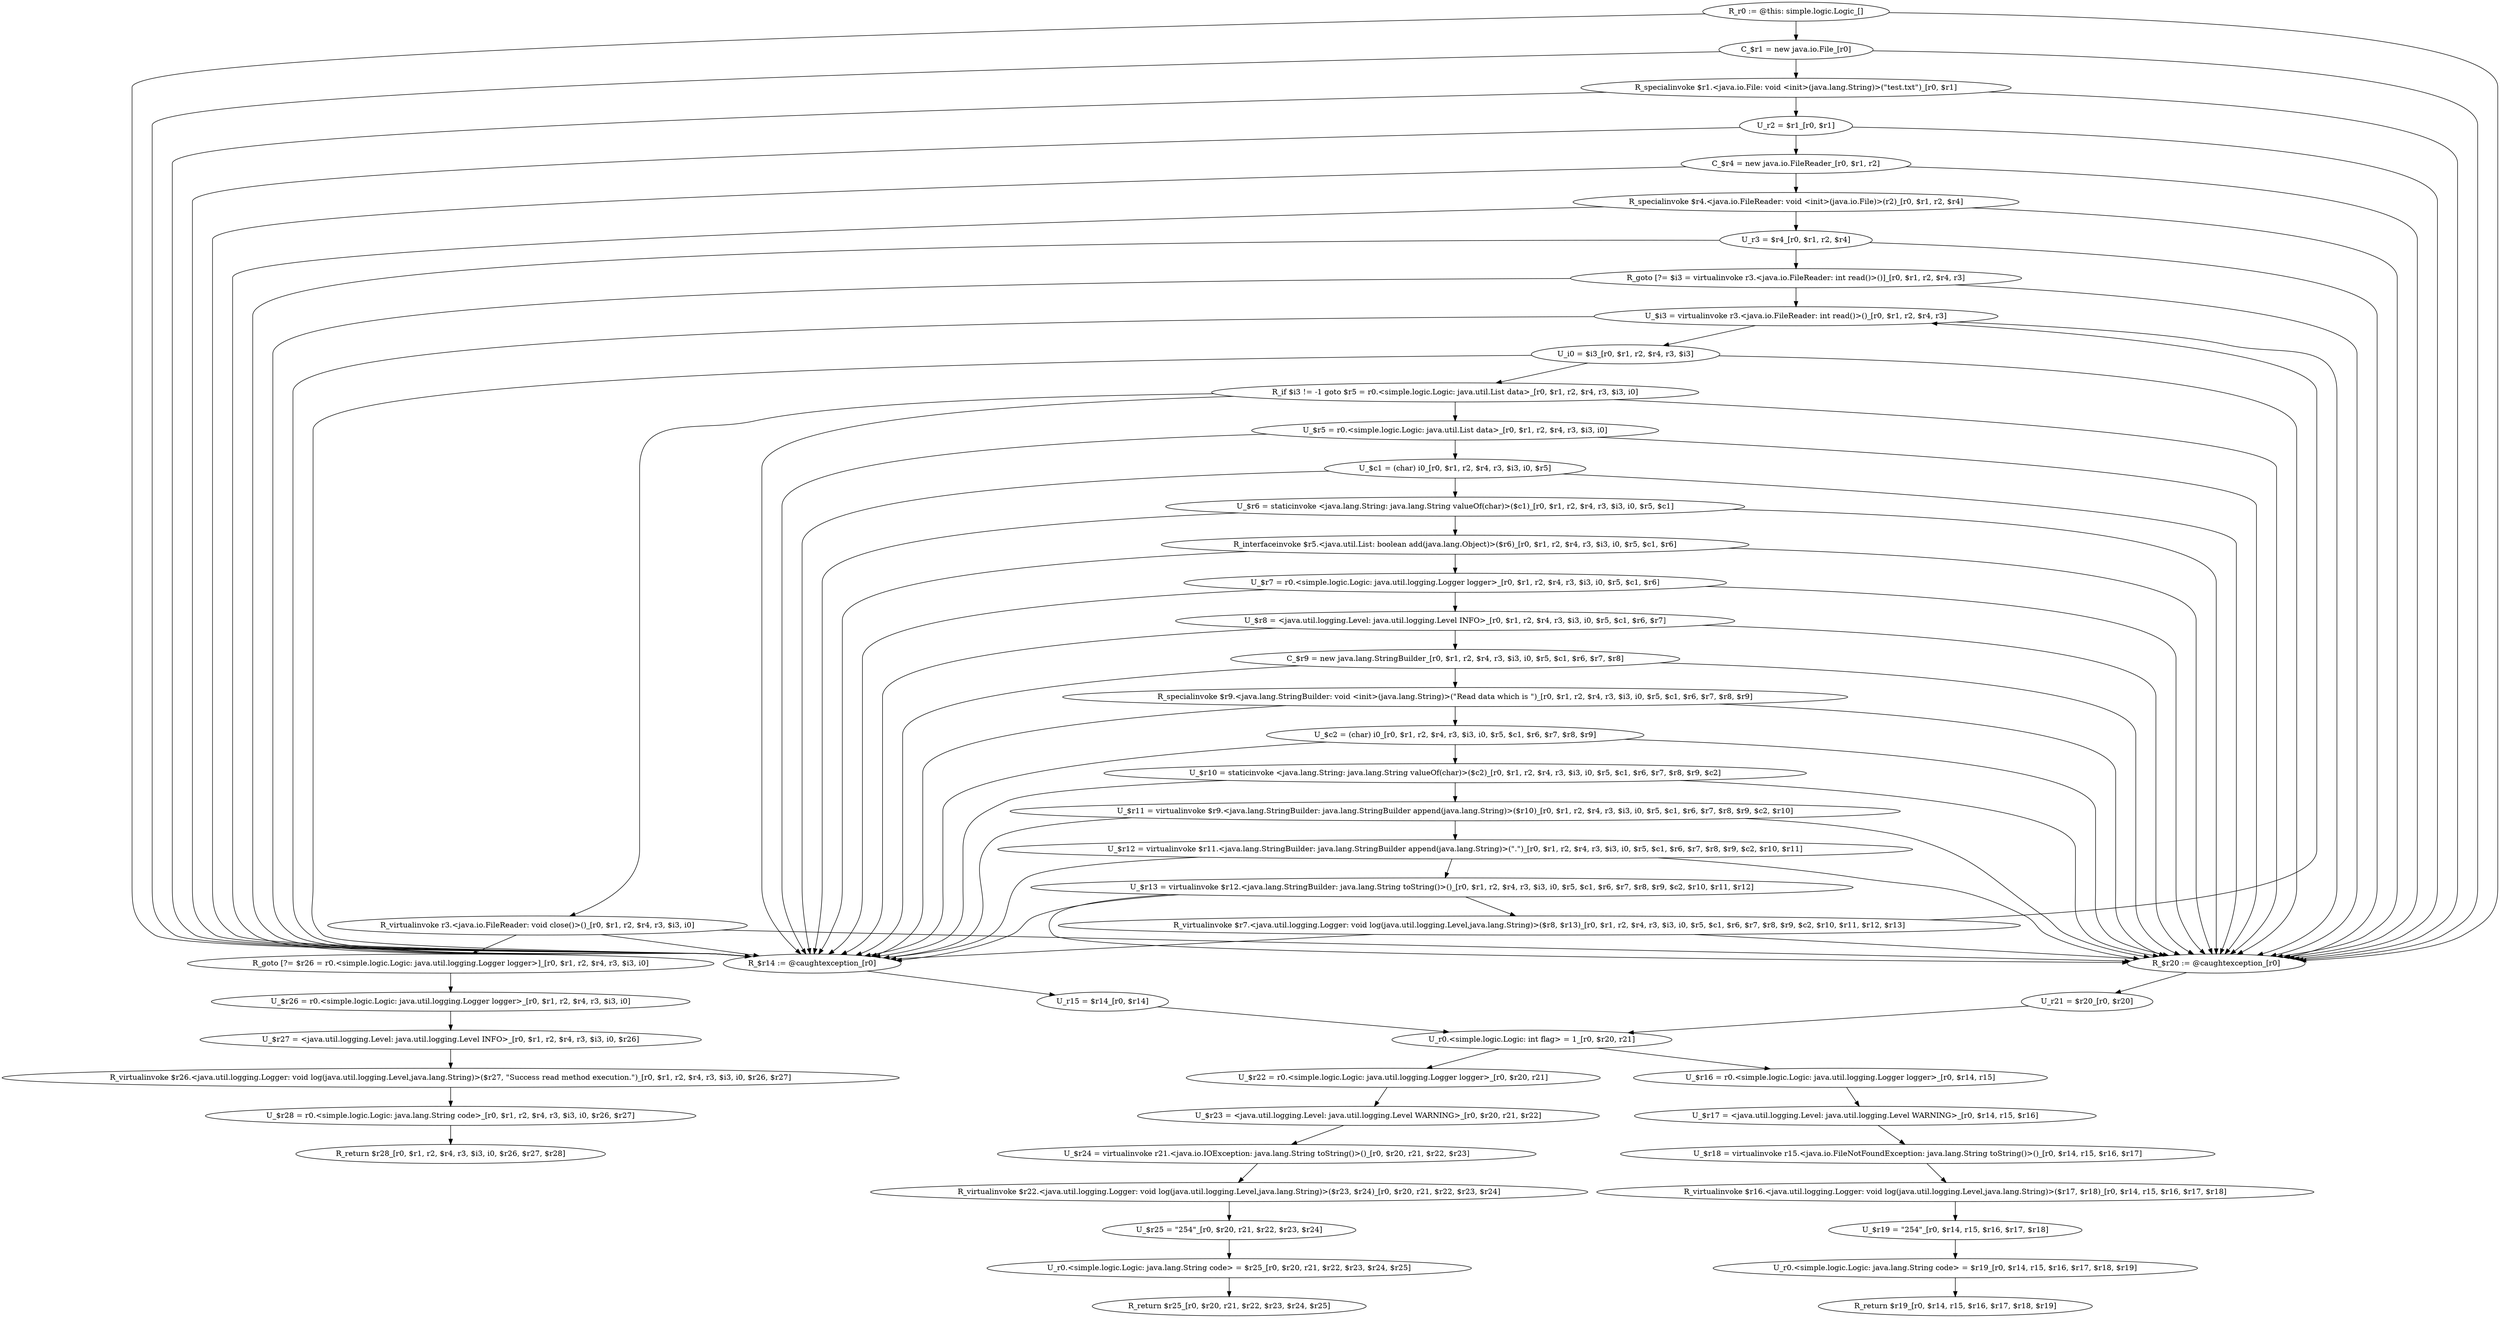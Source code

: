 digraph "Control_Flow_Graph" {
    "R_r0 := @this: simple.logic.Logic_[]"
    "R_$r14 := @caughtexception_[r0]"
    "R_r0 := @this: simple.logic.Logic_[]"->"R_$r14 := @caughtexception_[r0]";
    "R_$r20 := @caughtexception_[r0]"
    "R_r0 := @this: simple.logic.Logic_[]"->"R_$r20 := @caughtexception_[r0]";
    "C_$r1 = new java.io.File_[r0]"
    "R_r0 := @this: simple.logic.Logic_[]"->"C_$r1 = new java.io.File_[r0]";
    "C_$r1 = new java.io.File_[r0]"->"R_$r14 := @caughtexception_[r0]";
    "C_$r1 = new java.io.File_[r0]"->"R_$r20 := @caughtexception_[r0]";
    "R_specialinvoke $r1.<java.io.File: void <init>(java.lang.String)>(\"test.txt\")_[r0, $r1]"
    "C_$r1 = new java.io.File_[r0]"->"R_specialinvoke $r1.<java.io.File: void <init>(java.lang.String)>(\"test.txt\")_[r0, $r1]";
    "R_specialinvoke $r1.<java.io.File: void <init>(java.lang.String)>(\"test.txt\")_[r0, $r1]"->"R_$r14 := @caughtexception_[r0]";
    "R_specialinvoke $r1.<java.io.File: void <init>(java.lang.String)>(\"test.txt\")_[r0, $r1]"->"R_$r20 := @caughtexception_[r0]";
    "U_r2 = $r1_[r0, $r1]"
    "R_specialinvoke $r1.<java.io.File: void <init>(java.lang.String)>(\"test.txt\")_[r0, $r1]"->"U_r2 = $r1_[r0, $r1]";
    "U_r2 = $r1_[r0, $r1]"->"R_$r14 := @caughtexception_[r0]";
    "U_r2 = $r1_[r0, $r1]"->"R_$r20 := @caughtexception_[r0]";
    "C_$r4 = new java.io.FileReader_[r0, $r1, r2]"
    "U_r2 = $r1_[r0, $r1]"->"C_$r4 = new java.io.FileReader_[r0, $r1, r2]";
    "C_$r4 = new java.io.FileReader_[r0, $r1, r2]"->"R_$r14 := @caughtexception_[r0]";
    "C_$r4 = new java.io.FileReader_[r0, $r1, r2]"->"R_$r20 := @caughtexception_[r0]";
    "R_specialinvoke $r4.<java.io.FileReader: void <init>(java.io.File)>(r2)_[r0, $r1, r2, $r4]"
    "C_$r4 = new java.io.FileReader_[r0, $r1, r2]"->"R_specialinvoke $r4.<java.io.FileReader: void <init>(java.io.File)>(r2)_[r0, $r1, r2, $r4]";
    "R_specialinvoke $r4.<java.io.FileReader: void <init>(java.io.File)>(r2)_[r0, $r1, r2, $r4]"->"R_$r14 := @caughtexception_[r0]";
    "R_specialinvoke $r4.<java.io.FileReader: void <init>(java.io.File)>(r2)_[r0, $r1, r2, $r4]"->"R_$r20 := @caughtexception_[r0]";
    "U_r3 = $r4_[r0, $r1, r2, $r4]"
    "R_specialinvoke $r4.<java.io.FileReader: void <init>(java.io.File)>(r2)_[r0, $r1, r2, $r4]"->"U_r3 = $r4_[r0, $r1, r2, $r4]";
    "U_r3 = $r4_[r0, $r1, r2, $r4]"->"R_$r14 := @caughtexception_[r0]";
    "U_r3 = $r4_[r0, $r1, r2, $r4]"->"R_$r20 := @caughtexception_[r0]";
    "R_goto [?= $i3 = virtualinvoke r3.<java.io.FileReader: int read()>()]_[r0, $r1, r2, $r4, r3]"
    "U_r3 = $r4_[r0, $r1, r2, $r4]"->"R_goto [?= $i3 = virtualinvoke r3.<java.io.FileReader: int read()>()]_[r0, $r1, r2, $r4, r3]";
    "R_goto [?= $i3 = virtualinvoke r3.<java.io.FileReader: int read()>()]_[r0, $r1, r2, $r4, r3]"->"R_$r14 := @caughtexception_[r0]";
    "R_goto [?= $i3 = virtualinvoke r3.<java.io.FileReader: int read()>()]_[r0, $r1, r2, $r4, r3]"->"R_$r20 := @caughtexception_[r0]";
    "U_$i3 = virtualinvoke r3.<java.io.FileReader: int read()>()_[r0, $r1, r2, $r4, r3]"
    "R_goto [?= $i3 = virtualinvoke r3.<java.io.FileReader: int read()>()]_[r0, $r1, r2, $r4, r3]"->"U_$i3 = virtualinvoke r3.<java.io.FileReader: int read()>()_[r0, $r1, r2, $r4, r3]";
    "U_$r5 = r0.<simple.logic.Logic: java.util.List data>_[r0, $r1, r2, $r4, r3, $i3, i0]"
    "U_$r5 = r0.<simple.logic.Logic: java.util.List data>_[r0, $r1, r2, $r4, r3, $i3, i0]"->"R_$r14 := @caughtexception_[r0]";
    "U_$r5 = r0.<simple.logic.Logic: java.util.List data>_[r0, $r1, r2, $r4, r3, $i3, i0]"->"R_$r20 := @caughtexception_[r0]";
    "U_$c1 = (char) i0_[r0, $r1, r2, $r4, r3, $i3, i0, $r5]"
    "U_$r5 = r0.<simple.logic.Logic: java.util.List data>_[r0, $r1, r2, $r4, r3, $i3, i0]"->"U_$c1 = (char) i0_[r0, $r1, r2, $r4, r3, $i3, i0, $r5]";
    "U_$c1 = (char) i0_[r0, $r1, r2, $r4, r3, $i3, i0, $r5]"->"R_$r14 := @caughtexception_[r0]";
    "U_$c1 = (char) i0_[r0, $r1, r2, $r4, r3, $i3, i0, $r5]"->"R_$r20 := @caughtexception_[r0]";
    "U_$r6 = staticinvoke <java.lang.String: java.lang.String valueOf(char)>($c1)_[r0, $r1, r2, $r4, r3, $i3, i0, $r5, $c1]"
    "U_$c1 = (char) i0_[r0, $r1, r2, $r4, r3, $i3, i0, $r5]"->"U_$r6 = staticinvoke <java.lang.String: java.lang.String valueOf(char)>($c1)_[r0, $r1, r2, $r4, r3, $i3, i0, $r5, $c1]";
    "U_$r6 = staticinvoke <java.lang.String: java.lang.String valueOf(char)>($c1)_[r0, $r1, r2, $r4, r3, $i3, i0, $r5, $c1]"->"R_$r14 := @caughtexception_[r0]";
    "U_$r6 = staticinvoke <java.lang.String: java.lang.String valueOf(char)>($c1)_[r0, $r1, r2, $r4, r3, $i3, i0, $r5, $c1]"->"R_$r20 := @caughtexception_[r0]";
    "R_interfaceinvoke $r5.<java.util.List: boolean add(java.lang.Object)>($r6)_[r0, $r1, r2, $r4, r3, $i3, i0, $r5, $c1, $r6]"
    "U_$r6 = staticinvoke <java.lang.String: java.lang.String valueOf(char)>($c1)_[r0, $r1, r2, $r4, r3, $i3, i0, $r5, $c1]"->"R_interfaceinvoke $r5.<java.util.List: boolean add(java.lang.Object)>($r6)_[r0, $r1, r2, $r4, r3, $i3, i0, $r5, $c1, $r6]";
    "R_interfaceinvoke $r5.<java.util.List: boolean add(java.lang.Object)>($r6)_[r0, $r1, r2, $r4, r3, $i3, i0, $r5, $c1, $r6]"->"R_$r14 := @caughtexception_[r0]";
    "R_interfaceinvoke $r5.<java.util.List: boolean add(java.lang.Object)>($r6)_[r0, $r1, r2, $r4, r3, $i3, i0, $r5, $c1, $r6]"->"R_$r20 := @caughtexception_[r0]";
    "U_$r7 = r0.<simple.logic.Logic: java.util.logging.Logger logger>_[r0, $r1, r2, $r4, r3, $i3, i0, $r5, $c1, $r6]"
    "R_interfaceinvoke $r5.<java.util.List: boolean add(java.lang.Object)>($r6)_[r0, $r1, r2, $r4, r3, $i3, i0, $r5, $c1, $r6]"->"U_$r7 = r0.<simple.logic.Logic: java.util.logging.Logger logger>_[r0, $r1, r2, $r4, r3, $i3, i0, $r5, $c1, $r6]";
    "U_$r7 = r0.<simple.logic.Logic: java.util.logging.Logger logger>_[r0, $r1, r2, $r4, r3, $i3, i0, $r5, $c1, $r6]"->"R_$r14 := @caughtexception_[r0]";
    "U_$r7 = r0.<simple.logic.Logic: java.util.logging.Logger logger>_[r0, $r1, r2, $r4, r3, $i3, i0, $r5, $c1, $r6]"->"R_$r20 := @caughtexception_[r0]";
    "U_$r8 = <java.util.logging.Level: java.util.logging.Level INFO>_[r0, $r1, r2, $r4, r3, $i3, i0, $r5, $c1, $r6, $r7]"
    "U_$r7 = r0.<simple.logic.Logic: java.util.logging.Logger logger>_[r0, $r1, r2, $r4, r3, $i3, i0, $r5, $c1, $r6]"->"U_$r8 = <java.util.logging.Level: java.util.logging.Level INFO>_[r0, $r1, r2, $r4, r3, $i3, i0, $r5, $c1, $r6, $r7]";
    "U_$r8 = <java.util.logging.Level: java.util.logging.Level INFO>_[r0, $r1, r2, $r4, r3, $i3, i0, $r5, $c1, $r6, $r7]"->"R_$r14 := @caughtexception_[r0]";
    "U_$r8 = <java.util.logging.Level: java.util.logging.Level INFO>_[r0, $r1, r2, $r4, r3, $i3, i0, $r5, $c1, $r6, $r7]"->"R_$r20 := @caughtexception_[r0]";
    "C_$r9 = new java.lang.StringBuilder_[r0, $r1, r2, $r4, r3, $i3, i0, $r5, $c1, $r6, $r7, $r8]"
    "U_$r8 = <java.util.logging.Level: java.util.logging.Level INFO>_[r0, $r1, r2, $r4, r3, $i3, i0, $r5, $c1, $r6, $r7]"->"C_$r9 = new java.lang.StringBuilder_[r0, $r1, r2, $r4, r3, $i3, i0, $r5, $c1, $r6, $r7, $r8]";
    "C_$r9 = new java.lang.StringBuilder_[r0, $r1, r2, $r4, r3, $i3, i0, $r5, $c1, $r6, $r7, $r8]"->"R_$r14 := @caughtexception_[r0]";
    "C_$r9 = new java.lang.StringBuilder_[r0, $r1, r2, $r4, r3, $i3, i0, $r5, $c1, $r6, $r7, $r8]"->"R_$r20 := @caughtexception_[r0]";
    "R_specialinvoke $r9.<java.lang.StringBuilder: void <init>(java.lang.String)>(\"Read data which is \")_[r0, $r1, r2, $r4, r3, $i3, i0, $r5, $c1, $r6, $r7, $r8, $r9]"
    "C_$r9 = new java.lang.StringBuilder_[r0, $r1, r2, $r4, r3, $i3, i0, $r5, $c1, $r6, $r7, $r8]"->"R_specialinvoke $r9.<java.lang.StringBuilder: void <init>(java.lang.String)>(\"Read data which is \")_[r0, $r1, r2, $r4, r3, $i3, i0, $r5, $c1, $r6, $r7, $r8, $r9]";
    "R_specialinvoke $r9.<java.lang.StringBuilder: void <init>(java.lang.String)>(\"Read data which is \")_[r0, $r1, r2, $r4, r3, $i3, i0, $r5, $c1, $r6, $r7, $r8, $r9]"->"R_$r14 := @caughtexception_[r0]";
    "R_specialinvoke $r9.<java.lang.StringBuilder: void <init>(java.lang.String)>(\"Read data which is \")_[r0, $r1, r2, $r4, r3, $i3, i0, $r5, $c1, $r6, $r7, $r8, $r9]"->"R_$r20 := @caughtexception_[r0]";
    "U_$c2 = (char) i0_[r0, $r1, r2, $r4, r3, $i3, i0, $r5, $c1, $r6, $r7, $r8, $r9]"
    "R_specialinvoke $r9.<java.lang.StringBuilder: void <init>(java.lang.String)>(\"Read data which is \")_[r0, $r1, r2, $r4, r3, $i3, i0, $r5, $c1, $r6, $r7, $r8, $r9]"->"U_$c2 = (char) i0_[r0, $r1, r2, $r4, r3, $i3, i0, $r5, $c1, $r6, $r7, $r8, $r9]";
    "U_$c2 = (char) i0_[r0, $r1, r2, $r4, r3, $i3, i0, $r5, $c1, $r6, $r7, $r8, $r9]"->"R_$r14 := @caughtexception_[r0]";
    "U_$c2 = (char) i0_[r0, $r1, r2, $r4, r3, $i3, i0, $r5, $c1, $r6, $r7, $r8, $r9]"->"R_$r20 := @caughtexception_[r0]";
    "U_$r10 = staticinvoke <java.lang.String: java.lang.String valueOf(char)>($c2)_[r0, $r1, r2, $r4, r3, $i3, i0, $r5, $c1, $r6, $r7, $r8, $r9, $c2]"
    "U_$c2 = (char) i0_[r0, $r1, r2, $r4, r3, $i3, i0, $r5, $c1, $r6, $r7, $r8, $r9]"->"U_$r10 = staticinvoke <java.lang.String: java.lang.String valueOf(char)>($c2)_[r0, $r1, r2, $r4, r3, $i3, i0, $r5, $c1, $r6, $r7, $r8, $r9, $c2]";
    "U_$r10 = staticinvoke <java.lang.String: java.lang.String valueOf(char)>($c2)_[r0, $r1, r2, $r4, r3, $i3, i0, $r5, $c1, $r6, $r7, $r8, $r9, $c2]"->"R_$r14 := @caughtexception_[r0]";
    "U_$r10 = staticinvoke <java.lang.String: java.lang.String valueOf(char)>($c2)_[r0, $r1, r2, $r4, r3, $i3, i0, $r5, $c1, $r6, $r7, $r8, $r9, $c2]"->"R_$r20 := @caughtexception_[r0]";
    "U_$r11 = virtualinvoke $r9.<java.lang.StringBuilder: java.lang.StringBuilder append(java.lang.String)>($r10)_[r0, $r1, r2, $r4, r3, $i3, i0, $r5, $c1, $r6, $r7, $r8, $r9, $c2, $r10]"
    "U_$r10 = staticinvoke <java.lang.String: java.lang.String valueOf(char)>($c2)_[r0, $r1, r2, $r4, r3, $i3, i0, $r5, $c1, $r6, $r7, $r8, $r9, $c2]"->"U_$r11 = virtualinvoke $r9.<java.lang.StringBuilder: java.lang.StringBuilder append(java.lang.String)>($r10)_[r0, $r1, r2, $r4, r3, $i3, i0, $r5, $c1, $r6, $r7, $r8, $r9, $c2, $r10]";
    "U_$r11 = virtualinvoke $r9.<java.lang.StringBuilder: java.lang.StringBuilder append(java.lang.String)>($r10)_[r0, $r1, r2, $r4, r3, $i3, i0, $r5, $c1, $r6, $r7, $r8, $r9, $c2, $r10]"->"R_$r14 := @caughtexception_[r0]";
    "U_$r11 = virtualinvoke $r9.<java.lang.StringBuilder: java.lang.StringBuilder append(java.lang.String)>($r10)_[r0, $r1, r2, $r4, r3, $i3, i0, $r5, $c1, $r6, $r7, $r8, $r9, $c2, $r10]"->"R_$r20 := @caughtexception_[r0]";
    "U_$r12 = virtualinvoke $r11.<java.lang.StringBuilder: java.lang.StringBuilder append(java.lang.String)>(\".\")_[r0, $r1, r2, $r4, r3, $i3, i0, $r5, $c1, $r6, $r7, $r8, $r9, $c2, $r10, $r11]"
    "U_$r11 = virtualinvoke $r9.<java.lang.StringBuilder: java.lang.StringBuilder append(java.lang.String)>($r10)_[r0, $r1, r2, $r4, r3, $i3, i0, $r5, $c1, $r6, $r7, $r8, $r9, $c2, $r10]"->"U_$r12 = virtualinvoke $r11.<java.lang.StringBuilder: java.lang.StringBuilder append(java.lang.String)>(\".\")_[r0, $r1, r2, $r4, r3, $i3, i0, $r5, $c1, $r6, $r7, $r8, $r9, $c2, $r10, $r11]";
    "U_$r12 = virtualinvoke $r11.<java.lang.StringBuilder: java.lang.StringBuilder append(java.lang.String)>(\".\")_[r0, $r1, r2, $r4, r3, $i3, i0, $r5, $c1, $r6, $r7, $r8, $r9, $c2, $r10, $r11]"->"R_$r14 := @caughtexception_[r0]";
    "U_$r12 = virtualinvoke $r11.<java.lang.StringBuilder: java.lang.StringBuilder append(java.lang.String)>(\".\")_[r0, $r1, r2, $r4, r3, $i3, i0, $r5, $c1, $r6, $r7, $r8, $r9, $c2, $r10, $r11]"->"R_$r20 := @caughtexception_[r0]";
    "U_$r13 = virtualinvoke $r12.<java.lang.StringBuilder: java.lang.String toString()>()_[r0, $r1, r2, $r4, r3, $i3, i0, $r5, $c1, $r6, $r7, $r8, $r9, $c2, $r10, $r11, $r12]"
    "U_$r12 = virtualinvoke $r11.<java.lang.StringBuilder: java.lang.StringBuilder append(java.lang.String)>(\".\")_[r0, $r1, r2, $r4, r3, $i3, i0, $r5, $c1, $r6, $r7, $r8, $r9, $c2, $r10, $r11]"->"U_$r13 = virtualinvoke $r12.<java.lang.StringBuilder: java.lang.String toString()>()_[r0, $r1, r2, $r4, r3, $i3, i0, $r5, $c1, $r6, $r7, $r8, $r9, $c2, $r10, $r11, $r12]";
    "U_$r13 = virtualinvoke $r12.<java.lang.StringBuilder: java.lang.String toString()>()_[r0, $r1, r2, $r4, r3, $i3, i0, $r5, $c1, $r6, $r7, $r8, $r9, $c2, $r10, $r11, $r12]"->"R_$r14 := @caughtexception_[r0]";
    "U_$r13 = virtualinvoke $r12.<java.lang.StringBuilder: java.lang.String toString()>()_[r0, $r1, r2, $r4, r3, $i3, i0, $r5, $c1, $r6, $r7, $r8, $r9, $c2, $r10, $r11, $r12]"->"R_$r20 := @caughtexception_[r0]";
    "R_virtualinvoke $r7.<java.util.logging.Logger: void log(java.util.logging.Level,java.lang.String)>($r8, $r13)_[r0, $r1, r2, $r4, r3, $i3, i0, $r5, $c1, $r6, $r7, $r8, $r9, $c2, $r10, $r11, $r12, $r13]"
    "U_$r13 = virtualinvoke $r12.<java.lang.StringBuilder: java.lang.String toString()>()_[r0, $r1, r2, $r4, r3, $i3, i0, $r5, $c1, $r6, $r7, $r8, $r9, $c2, $r10, $r11, $r12]"->"R_virtualinvoke $r7.<java.util.logging.Logger: void log(java.util.logging.Level,java.lang.String)>($r8, $r13)_[r0, $r1, r2, $r4, r3, $i3, i0, $r5, $c1, $r6, $r7, $r8, $r9, $c2, $r10, $r11, $r12, $r13]";
    "R_virtualinvoke $r7.<java.util.logging.Logger: void log(java.util.logging.Level,java.lang.String)>($r8, $r13)_[r0, $r1, r2, $r4, r3, $i3, i0, $r5, $c1, $r6, $r7, $r8, $r9, $c2, $r10, $r11, $r12, $r13]"->"R_$r14 := @caughtexception_[r0]";
    "R_virtualinvoke $r7.<java.util.logging.Logger: void log(java.util.logging.Level,java.lang.String)>($r8, $r13)_[r0, $r1, r2, $r4, r3, $i3, i0, $r5, $c1, $r6, $r7, $r8, $r9, $c2, $r10, $r11, $r12, $r13]"->"R_$r20 := @caughtexception_[r0]";
    "R_virtualinvoke $r7.<java.util.logging.Logger: void log(java.util.logging.Level,java.lang.String)>($r8, $r13)_[r0, $r1, r2, $r4, r3, $i3, i0, $r5, $c1, $r6, $r7, $r8, $r9, $c2, $r10, $r11, $r12, $r13]"->"U_$i3 = virtualinvoke r3.<java.io.FileReader: int read()>()_[r0, $r1, r2, $r4, r3]";
    "U_$i3 = virtualinvoke r3.<java.io.FileReader: int read()>()_[r0, $r1, r2, $r4, r3]"->"R_$r14 := @caughtexception_[r0]";
    "U_$i3 = virtualinvoke r3.<java.io.FileReader: int read()>()_[r0, $r1, r2, $r4, r3]"->"R_$r20 := @caughtexception_[r0]";
    "U_i0 = $i3_[r0, $r1, r2, $r4, r3, $i3]"
    "U_$i3 = virtualinvoke r3.<java.io.FileReader: int read()>()_[r0, $r1, r2, $r4, r3]"->"U_i0 = $i3_[r0, $r1, r2, $r4, r3, $i3]";
    "U_i0 = $i3_[r0, $r1, r2, $r4, r3, $i3]"->"R_$r14 := @caughtexception_[r0]";
    "U_i0 = $i3_[r0, $r1, r2, $r4, r3, $i3]"->"R_$r20 := @caughtexception_[r0]";
    "R_if $i3 != -1 goto $r5 = r0.<simple.logic.Logic: java.util.List data>_[r0, $r1, r2, $r4, r3, $i3, i0]"
    "U_i0 = $i3_[r0, $r1, r2, $r4, r3, $i3]"->"R_if $i3 != -1 goto $r5 = r0.<simple.logic.Logic: java.util.List data>_[r0, $r1, r2, $r4, r3, $i3, i0]";
    "R_virtualinvoke r3.<java.io.FileReader: void close()>()_[r0, $r1, r2, $r4, r3, $i3, i0]"
    "R_if $i3 != -1 goto $r5 = r0.<simple.logic.Logic: java.util.List data>_[r0, $r1, r2, $r4, r3, $i3, i0]"->"R_virtualinvoke r3.<java.io.FileReader: void close()>()_[r0, $r1, r2, $r4, r3, $i3, i0]";
    "R_if $i3 != -1 goto $r5 = r0.<simple.logic.Logic: java.util.List data>_[r0, $r1, r2, $r4, r3, $i3, i0]"->"U_$r5 = r0.<simple.logic.Logic: java.util.List data>_[r0, $r1, r2, $r4, r3, $i3, i0]";
    "R_if $i3 != -1 goto $r5 = r0.<simple.logic.Logic: java.util.List data>_[r0, $r1, r2, $r4, r3, $i3, i0]"->"R_$r14 := @caughtexception_[r0]";
    "R_if $i3 != -1 goto $r5 = r0.<simple.logic.Logic: java.util.List data>_[r0, $r1, r2, $r4, r3, $i3, i0]"->"R_$r20 := @caughtexception_[r0]";
    "R_virtualinvoke r3.<java.io.FileReader: void close()>()_[r0, $r1, r2, $r4, r3, $i3, i0]"->"R_$r14 := @caughtexception_[r0]";
    "R_virtualinvoke r3.<java.io.FileReader: void close()>()_[r0, $r1, r2, $r4, r3, $i3, i0]"->"R_$r20 := @caughtexception_[r0]";
    "R_goto [?= $r26 = r0.<simple.logic.Logic: java.util.logging.Logger logger>]_[r0, $r1, r2, $r4, r3, $i3, i0]"
    "R_virtualinvoke r3.<java.io.FileReader: void close()>()_[r0, $r1, r2, $r4, r3, $i3, i0]"->"R_goto [?= $r26 = r0.<simple.logic.Logic: java.util.logging.Logger logger>]_[r0, $r1, r2, $r4, r3, $i3, i0]";
    "U_$r26 = r0.<simple.logic.Logic: java.util.logging.Logger logger>_[r0, $r1, r2, $r4, r3, $i3, i0]"
    "R_goto [?= $r26 = r0.<simple.logic.Logic: java.util.logging.Logger logger>]_[r0, $r1, r2, $r4, r3, $i3, i0]"->"U_$r26 = r0.<simple.logic.Logic: java.util.logging.Logger logger>_[r0, $r1, r2, $r4, r3, $i3, i0]";
    "U_r15 = $r14_[r0, $r14]"
    "R_$r14 := @caughtexception_[r0]"->"U_r15 = $r14_[r0, $r14]";
    "U_r0.<simple.logic.Logic: int flag> = 1_[r0, $r20, r21]"
    "U_r15 = $r14_[r0, $r14]"->"U_r0.<simple.logic.Logic: int flag> = 1_[r0, $r20, r21]";
    "U_$r16 = r0.<simple.logic.Logic: java.util.logging.Logger logger>_[r0, $r14, r15]"
    "U_r0.<simple.logic.Logic: int flag> = 1_[r0, $r20, r21]"->"U_$r16 = r0.<simple.logic.Logic: java.util.logging.Logger logger>_[r0, $r14, r15]";
    "U_$r17 = <java.util.logging.Level: java.util.logging.Level WARNING>_[r0, $r14, r15, $r16]"
    "U_$r16 = r0.<simple.logic.Logic: java.util.logging.Logger logger>_[r0, $r14, r15]"->"U_$r17 = <java.util.logging.Level: java.util.logging.Level WARNING>_[r0, $r14, r15, $r16]";
    "U_$r18 = virtualinvoke r15.<java.io.FileNotFoundException: java.lang.String toString()>()_[r0, $r14, r15, $r16, $r17]"
    "U_$r17 = <java.util.logging.Level: java.util.logging.Level WARNING>_[r0, $r14, r15, $r16]"->"U_$r18 = virtualinvoke r15.<java.io.FileNotFoundException: java.lang.String toString()>()_[r0, $r14, r15, $r16, $r17]";
    "R_virtualinvoke $r16.<java.util.logging.Logger: void log(java.util.logging.Level,java.lang.String)>($r17, $r18)_[r0, $r14, r15, $r16, $r17, $r18]"
    "U_$r18 = virtualinvoke r15.<java.io.FileNotFoundException: java.lang.String toString()>()_[r0, $r14, r15, $r16, $r17]"->"R_virtualinvoke $r16.<java.util.logging.Logger: void log(java.util.logging.Level,java.lang.String)>($r17, $r18)_[r0, $r14, r15, $r16, $r17, $r18]";
    "U_$r19 = \"254\"_[r0, $r14, r15, $r16, $r17, $r18]"
    "R_virtualinvoke $r16.<java.util.logging.Logger: void log(java.util.logging.Level,java.lang.String)>($r17, $r18)_[r0, $r14, r15, $r16, $r17, $r18]"->"U_$r19 = \"254\"_[r0, $r14, r15, $r16, $r17, $r18]";
    "U_r0.<simple.logic.Logic: java.lang.String code> = $r19_[r0, $r14, r15, $r16, $r17, $r18, $r19]"
    "U_$r19 = \"254\"_[r0, $r14, r15, $r16, $r17, $r18]"->"U_r0.<simple.logic.Logic: java.lang.String code> = $r19_[r0, $r14, r15, $r16, $r17, $r18, $r19]";
    "R_return $r19_[r0, $r14, r15, $r16, $r17, $r18, $r19]"
    "U_r0.<simple.logic.Logic: java.lang.String code> = $r19_[r0, $r14, r15, $r16, $r17, $r18, $r19]"->"R_return $r19_[r0, $r14, r15, $r16, $r17, $r18, $r19]";
    "U_r21 = $r20_[r0, $r20]"
    "R_$r20 := @caughtexception_[r0]"->"U_r21 = $r20_[r0, $r20]";
    "U_r21 = $r20_[r0, $r20]"->"U_r0.<simple.logic.Logic: int flag> = 1_[r0, $r20, r21]";
    "U_$r22 = r0.<simple.logic.Logic: java.util.logging.Logger logger>_[r0, $r20, r21]"
    "U_r0.<simple.logic.Logic: int flag> = 1_[r0, $r20, r21]"->"U_$r22 = r0.<simple.logic.Logic: java.util.logging.Logger logger>_[r0, $r20, r21]";
    "U_$r23 = <java.util.logging.Level: java.util.logging.Level WARNING>_[r0, $r20, r21, $r22]"
    "U_$r22 = r0.<simple.logic.Logic: java.util.logging.Logger logger>_[r0, $r20, r21]"->"U_$r23 = <java.util.logging.Level: java.util.logging.Level WARNING>_[r0, $r20, r21, $r22]";
    "U_$r24 = virtualinvoke r21.<java.io.IOException: java.lang.String toString()>()_[r0, $r20, r21, $r22, $r23]"
    "U_$r23 = <java.util.logging.Level: java.util.logging.Level WARNING>_[r0, $r20, r21, $r22]"->"U_$r24 = virtualinvoke r21.<java.io.IOException: java.lang.String toString()>()_[r0, $r20, r21, $r22, $r23]";
    "R_virtualinvoke $r22.<java.util.logging.Logger: void log(java.util.logging.Level,java.lang.String)>($r23, $r24)_[r0, $r20, r21, $r22, $r23, $r24]"
    "U_$r24 = virtualinvoke r21.<java.io.IOException: java.lang.String toString()>()_[r0, $r20, r21, $r22, $r23]"->"R_virtualinvoke $r22.<java.util.logging.Logger: void log(java.util.logging.Level,java.lang.String)>($r23, $r24)_[r0, $r20, r21, $r22, $r23, $r24]";
    "U_$r25 = \"254\"_[r0, $r20, r21, $r22, $r23, $r24]"
    "R_virtualinvoke $r22.<java.util.logging.Logger: void log(java.util.logging.Level,java.lang.String)>($r23, $r24)_[r0, $r20, r21, $r22, $r23, $r24]"->"U_$r25 = \"254\"_[r0, $r20, r21, $r22, $r23, $r24]";
    "U_r0.<simple.logic.Logic: java.lang.String code> = $r25_[r0, $r20, r21, $r22, $r23, $r24, $r25]"
    "U_$r25 = \"254\"_[r0, $r20, r21, $r22, $r23, $r24]"->"U_r0.<simple.logic.Logic: java.lang.String code> = $r25_[r0, $r20, r21, $r22, $r23, $r24, $r25]";
    "R_return $r25_[r0, $r20, r21, $r22, $r23, $r24, $r25]"
    "U_r0.<simple.logic.Logic: java.lang.String code> = $r25_[r0, $r20, r21, $r22, $r23, $r24, $r25]"->"R_return $r25_[r0, $r20, r21, $r22, $r23, $r24, $r25]";
    "U_$r27 = <java.util.logging.Level: java.util.logging.Level INFO>_[r0, $r1, r2, $r4, r3, $i3, i0, $r26]"
    "U_$r26 = r0.<simple.logic.Logic: java.util.logging.Logger logger>_[r0, $r1, r2, $r4, r3, $i3, i0]"->"U_$r27 = <java.util.logging.Level: java.util.logging.Level INFO>_[r0, $r1, r2, $r4, r3, $i3, i0, $r26]";
    "R_virtualinvoke $r26.<java.util.logging.Logger: void log(java.util.logging.Level,java.lang.String)>($r27, \"Success read method execution.\")_[r0, $r1, r2, $r4, r3, $i3, i0, $r26, $r27]"
    "U_$r27 = <java.util.logging.Level: java.util.logging.Level INFO>_[r0, $r1, r2, $r4, r3, $i3, i0, $r26]"->"R_virtualinvoke $r26.<java.util.logging.Logger: void log(java.util.logging.Level,java.lang.String)>($r27, \"Success read method execution.\")_[r0, $r1, r2, $r4, r3, $i3, i0, $r26, $r27]";
    "U_$r28 = r0.<simple.logic.Logic: java.lang.String code>_[r0, $r1, r2, $r4, r3, $i3, i0, $r26, $r27]"
    "R_virtualinvoke $r26.<java.util.logging.Logger: void log(java.util.logging.Level,java.lang.String)>($r27, \"Success read method execution.\")_[r0, $r1, r2, $r4, r3, $i3, i0, $r26, $r27]"->"U_$r28 = r0.<simple.logic.Logic: java.lang.String code>_[r0, $r1, r2, $r4, r3, $i3, i0, $r26, $r27]";
    "R_return $r28_[r0, $r1, r2, $r4, r3, $i3, i0, $r26, $r27, $r28]"
    "U_$r28 = r0.<simple.logic.Logic: java.lang.String code>_[r0, $r1, r2, $r4, r3, $i3, i0, $r26, $r27]"->"R_return $r28_[r0, $r1, r2, $r4, r3, $i3, i0, $r26, $r27, $r28]";
}
